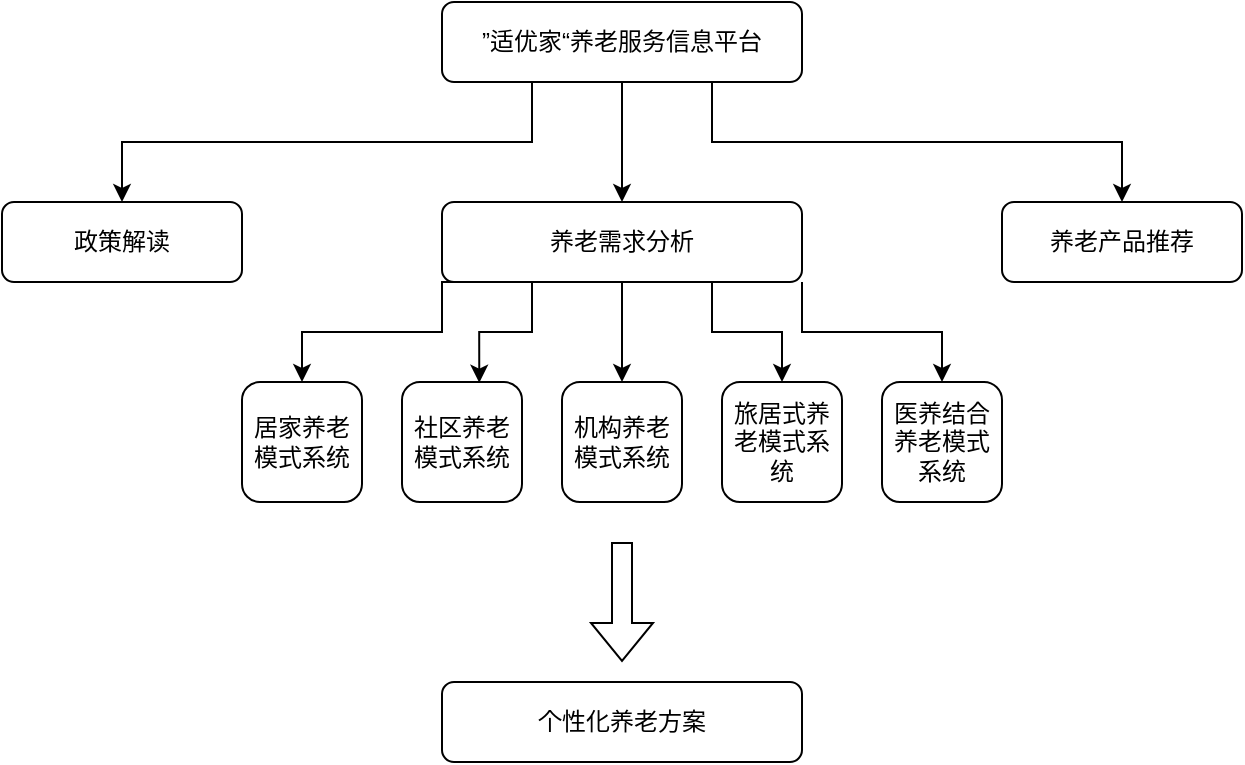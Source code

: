 <mxfile version="16.5.6" type="github">
  <diagram id="C5RBs43oDa-KdzZeNtuy" name="Page-1">
    <mxGraphModel dx="1022" dy="346" grid="1" gridSize="10" guides="1" tooltips="1" connect="1" arrows="1" fold="1" page="1" pageScale="1" pageWidth="827" pageHeight="1169" math="0" shadow="0">
      <root>
        <mxCell id="WIyWlLk6GJQsqaUBKTNV-0" />
        <mxCell id="WIyWlLk6GJQsqaUBKTNV-1" parent="WIyWlLk6GJQsqaUBKTNV-0" />
        <mxCell id="wCMmacWut8D4qa3MLW9j-19" value="&lt;div style=&quot;text-align: left&quot;&gt;&lt;span style=&quot;text-align: center&quot;&gt;政策解读&lt;/span&gt;&lt;br&gt;&lt;/div&gt;" style="rounded=1;whiteSpace=wrap;html=1;fontSize=12;glass=0;strokeWidth=1;shadow=0;" vertex="1" parent="WIyWlLk6GJQsqaUBKTNV-1">
          <mxGeometry x="100" y="190" width="120" height="40" as="geometry" />
        </mxCell>
        <mxCell id="wCMmacWut8D4qa3MLW9j-20" value="&lt;div style=&quot;text-align: left&quot;&gt;&lt;span style=&quot;text-align: center&quot;&gt;养老产品推荐&lt;/span&gt;&lt;br&gt;&lt;/div&gt;" style="rounded=1;whiteSpace=wrap;html=1;fontSize=12;glass=0;strokeWidth=1;shadow=0;" vertex="1" parent="WIyWlLk6GJQsqaUBKTNV-1">
          <mxGeometry x="600" y="190" width="120" height="40" as="geometry" />
        </mxCell>
        <mxCell id="wCMmacWut8D4qa3MLW9j-21" value="" style="edgeStyle=orthogonalEdgeStyle;rounded=0;orthogonalLoop=1;jettySize=auto;html=1;" edge="1" parent="WIyWlLk6GJQsqaUBKTNV-1" source="wCMmacWut8D4qa3MLW9j-22" target="wCMmacWut8D4qa3MLW9j-33">
          <mxGeometry relative="1" as="geometry" />
        </mxCell>
        <mxCell id="wCMmacWut8D4qa3MLW9j-34" style="edgeStyle=orthogonalEdgeStyle;rounded=0;orthogonalLoop=1;jettySize=auto;html=1;exitX=0.25;exitY=1;exitDx=0;exitDy=0;" edge="1" parent="WIyWlLk6GJQsqaUBKTNV-1" source="wCMmacWut8D4qa3MLW9j-22" target="wCMmacWut8D4qa3MLW9j-19">
          <mxGeometry relative="1" as="geometry" />
        </mxCell>
        <mxCell id="wCMmacWut8D4qa3MLW9j-35" style="edgeStyle=orthogonalEdgeStyle;rounded=0;orthogonalLoop=1;jettySize=auto;html=1;exitX=0.75;exitY=1;exitDx=0;exitDy=0;entryX=0.5;entryY=0;entryDx=0;entryDy=0;" edge="1" parent="WIyWlLk6GJQsqaUBKTNV-1" source="wCMmacWut8D4qa3MLW9j-22" target="wCMmacWut8D4qa3MLW9j-20">
          <mxGeometry relative="1" as="geometry" />
        </mxCell>
        <mxCell id="wCMmacWut8D4qa3MLW9j-22" value="”适优家“养老服务信息平台" style="rounded=1;whiteSpace=wrap;html=1;fontSize=12;glass=0;strokeWidth=1;shadow=0;" vertex="1" parent="WIyWlLk6GJQsqaUBKTNV-1">
          <mxGeometry x="320" y="90" width="180" height="40" as="geometry" />
        </mxCell>
        <mxCell id="wCMmacWut8D4qa3MLW9j-23" value="旅居式养老模式系统" style="rounded=1;whiteSpace=wrap;html=1;fontSize=12;glass=0;strokeWidth=1;shadow=0;" vertex="1" parent="WIyWlLk6GJQsqaUBKTNV-1">
          <mxGeometry x="460" y="280" width="60" height="60" as="geometry" />
        </mxCell>
        <mxCell id="wCMmacWut8D4qa3MLW9j-24" value="居家养老模式系统" style="rounded=1;whiteSpace=wrap;html=1;fontSize=12;glass=0;strokeWidth=1;shadow=0;" vertex="1" parent="WIyWlLk6GJQsqaUBKTNV-1">
          <mxGeometry x="220" y="280" width="60" height="60" as="geometry" />
        </mxCell>
        <mxCell id="wCMmacWut8D4qa3MLW9j-37" style="edgeStyle=orthogonalEdgeStyle;shape=flexArrow;rounded=0;orthogonalLoop=1;jettySize=auto;html=1;" edge="1" parent="WIyWlLk6GJQsqaUBKTNV-1">
          <mxGeometry relative="1" as="geometry">
            <mxPoint x="410" y="420" as="targetPoint" />
            <mxPoint x="410" y="360" as="sourcePoint" />
          </mxGeometry>
        </mxCell>
        <mxCell id="wCMmacWut8D4qa3MLW9j-25" value="机构养老模式系统" style="rounded=1;whiteSpace=wrap;html=1;fontSize=12;glass=0;strokeWidth=1;shadow=0;" vertex="1" parent="WIyWlLk6GJQsqaUBKTNV-1">
          <mxGeometry x="380" y="280" width="60" height="60" as="geometry" />
        </mxCell>
        <mxCell id="wCMmacWut8D4qa3MLW9j-26" value="医养结合养老模式系统" style="rounded=1;whiteSpace=wrap;html=1;fontSize=12;glass=0;strokeWidth=1;shadow=0;" vertex="1" parent="WIyWlLk6GJQsqaUBKTNV-1">
          <mxGeometry x="540" y="280" width="60" height="60" as="geometry" />
        </mxCell>
        <mxCell id="wCMmacWut8D4qa3MLW9j-27" value="社区养老模式系统" style="rounded=1;whiteSpace=wrap;html=1;fontSize=12;glass=0;strokeWidth=1;shadow=0;" vertex="1" parent="WIyWlLk6GJQsqaUBKTNV-1">
          <mxGeometry x="300" y="280" width="60" height="60" as="geometry" />
        </mxCell>
        <mxCell id="wCMmacWut8D4qa3MLW9j-28" style="edgeStyle=orthogonalEdgeStyle;rounded=0;orthogonalLoop=1;jettySize=auto;html=1;exitX=0.5;exitY=1;exitDx=0;exitDy=0;entryX=0.5;entryY=0;entryDx=0;entryDy=0;" edge="1" parent="WIyWlLk6GJQsqaUBKTNV-1" source="wCMmacWut8D4qa3MLW9j-33" target="wCMmacWut8D4qa3MLW9j-25">
          <mxGeometry relative="1" as="geometry" />
        </mxCell>
        <mxCell id="wCMmacWut8D4qa3MLW9j-29" style="edgeStyle=orthogonalEdgeStyle;rounded=0;orthogonalLoop=1;jettySize=auto;html=1;exitX=0.25;exitY=1;exitDx=0;exitDy=0;entryX=0.5;entryY=0;entryDx=0;entryDy=0;exitPerimeter=0;" edge="1" parent="WIyWlLk6GJQsqaUBKTNV-1" source="wCMmacWut8D4qa3MLW9j-33" target="wCMmacWut8D4qa3MLW9j-24">
          <mxGeometry relative="1" as="geometry">
            <Array as="points">
              <mxPoint x="320" y="230" />
              <mxPoint x="320" y="255" />
              <mxPoint x="250" y="255" />
            </Array>
          </mxGeometry>
        </mxCell>
        <mxCell id="wCMmacWut8D4qa3MLW9j-30" style="edgeStyle=orthogonalEdgeStyle;rounded=0;orthogonalLoop=1;jettySize=auto;html=1;exitX=0.25;exitY=1;exitDx=0;exitDy=0;entryX=0.644;entryY=0.006;entryDx=0;entryDy=0;entryPerimeter=0;" edge="1" parent="WIyWlLk6GJQsqaUBKTNV-1" source="wCMmacWut8D4qa3MLW9j-33" target="wCMmacWut8D4qa3MLW9j-27">
          <mxGeometry relative="1" as="geometry">
            <Array as="points">
              <mxPoint x="365" y="255" />
              <mxPoint x="339" y="255" />
            </Array>
          </mxGeometry>
        </mxCell>
        <mxCell id="wCMmacWut8D4qa3MLW9j-31" style="edgeStyle=orthogonalEdgeStyle;rounded=0;orthogonalLoop=1;jettySize=auto;html=1;exitX=0.75;exitY=1;exitDx=0;exitDy=0;entryX=0.5;entryY=0;entryDx=0;entryDy=0;" edge="1" parent="WIyWlLk6GJQsqaUBKTNV-1" source="wCMmacWut8D4qa3MLW9j-33" target="wCMmacWut8D4qa3MLW9j-23">
          <mxGeometry relative="1" as="geometry" />
        </mxCell>
        <mxCell id="wCMmacWut8D4qa3MLW9j-32" style="edgeStyle=orthogonalEdgeStyle;rounded=0;orthogonalLoop=1;jettySize=auto;html=1;exitX=1;exitY=1;exitDx=0;exitDy=0;entryX=0.5;entryY=0;entryDx=0;entryDy=0;" edge="1" parent="WIyWlLk6GJQsqaUBKTNV-1" source="wCMmacWut8D4qa3MLW9j-33" target="wCMmacWut8D4qa3MLW9j-26">
          <mxGeometry relative="1" as="geometry">
            <Array as="points">
              <mxPoint x="500" y="255" />
              <mxPoint x="570" y="255" />
            </Array>
          </mxGeometry>
        </mxCell>
        <mxCell id="wCMmacWut8D4qa3MLW9j-33" value="养老需求分析" style="rounded=1;whiteSpace=wrap;html=1;fontSize=12;glass=0;strokeWidth=1;shadow=0;" vertex="1" parent="WIyWlLk6GJQsqaUBKTNV-1">
          <mxGeometry x="320" y="190" width="180" height="40" as="geometry" />
        </mxCell>
        <mxCell id="wCMmacWut8D4qa3MLW9j-36" value="&lt;span&gt;个性化养老方案&lt;/span&gt;" style="rounded=1;whiteSpace=wrap;html=1;fontSize=12;glass=0;strokeWidth=1;shadow=0;" vertex="1" parent="WIyWlLk6GJQsqaUBKTNV-1">
          <mxGeometry x="320" y="430" width="180" height="40" as="geometry" />
        </mxCell>
      </root>
    </mxGraphModel>
  </diagram>
</mxfile>
